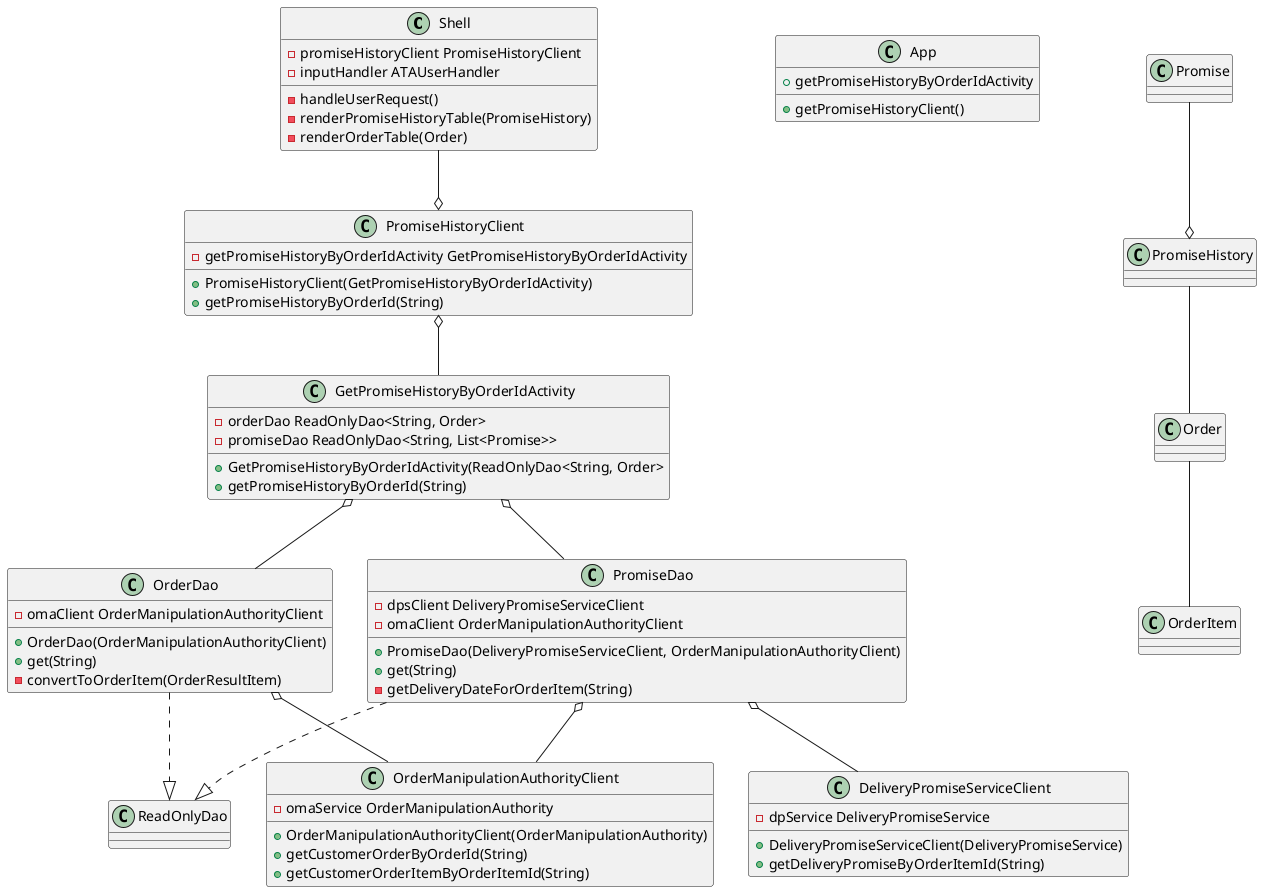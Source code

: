 @startuml

class Shell {
    - promiseHistoryClient PromiseHistoryClient
    - inputHandler ATAUserHandler

    - handleUserRequest()
    - renderPromiseHistoryTable(PromiseHistory)
    - renderOrderTable(Order)

}

class App {
    + getPromiseHistoryClient()
    + getPromiseHistoryByOrderIdActivity

}


class PromiseHistoryClient {
- getPromiseHistoryByOrderIdActivity GetPromiseHistoryByOrderIdActivity

+ PromiseHistoryClient(GetPromiseHistoryByOrderIdActivity)
+ getPromiseHistoryByOrderId(String)

}


class GetPromiseHistoryByOrderIdActivity {
- orderDao ReadOnlyDao<String, Order>
- promiseDao ReadOnlyDao<String, List<Promise>>

+ GetPromiseHistoryByOrderIdActivity(ReadOnlyDao<String, Order>
+ getPromiseHistoryByOrderId(String)
}


class OrderDao {
- omaClient OrderManipulationAuthorityClient

+ OrderDao(OrderManipulationAuthorityClient)
+ get(String)
- convertToOrderItem(OrderResultItem)

}


class PromiseDao {
- dpsClient DeliveryPromiseServiceClient
- omaClient OrderManipulationAuthorityClient

+ PromiseDao(DeliveryPromiseServiceClient, OrderManipulationAuthorityClient)
+ get(String)
- getDeliveryDateForOrderItem(String)
}


class OrderManipulationAuthorityClient {
- omaService OrderManipulationAuthority

+ OrderManipulationAuthorityClient(OrderManipulationAuthority)
+ getCustomerOrderByOrderId(String)
+ getCustomerOrderItemByOrderItemId(String)
}


class DeliveryPromiseServiceClient {
- dpService DeliveryPromiseService

+ DeliveryPromiseServiceClient(DeliveryPromiseService)
+ getDeliveryPromiseByOrderItemId(String)
}

class PromiseHistory {
}

class Promise {
}

class Order {
}

class OrderItem {
}



Promise --o PromiseHistory

Shell --o PromiseHistoryClient
PromiseHistoryClient o-- GetPromiseHistoryByOrderIdActivity
GetPromiseHistoryByOrderIdActivity o-- OrderDao
OrderDao o-- OrderManipulationAuthorityClient
GetPromiseHistoryByOrderIdActivity o-- PromiseDao
PromiseDao o-- OrderManipulationAuthorityClient
PromiseDao o-- DeliveryPromiseServiceClient
PromiseHistory -- Order
Order -- OrderItem
OrderDao ..|> ReadOnlyDao
PromiseDao ..|> ReadOnlyDao



@enduml